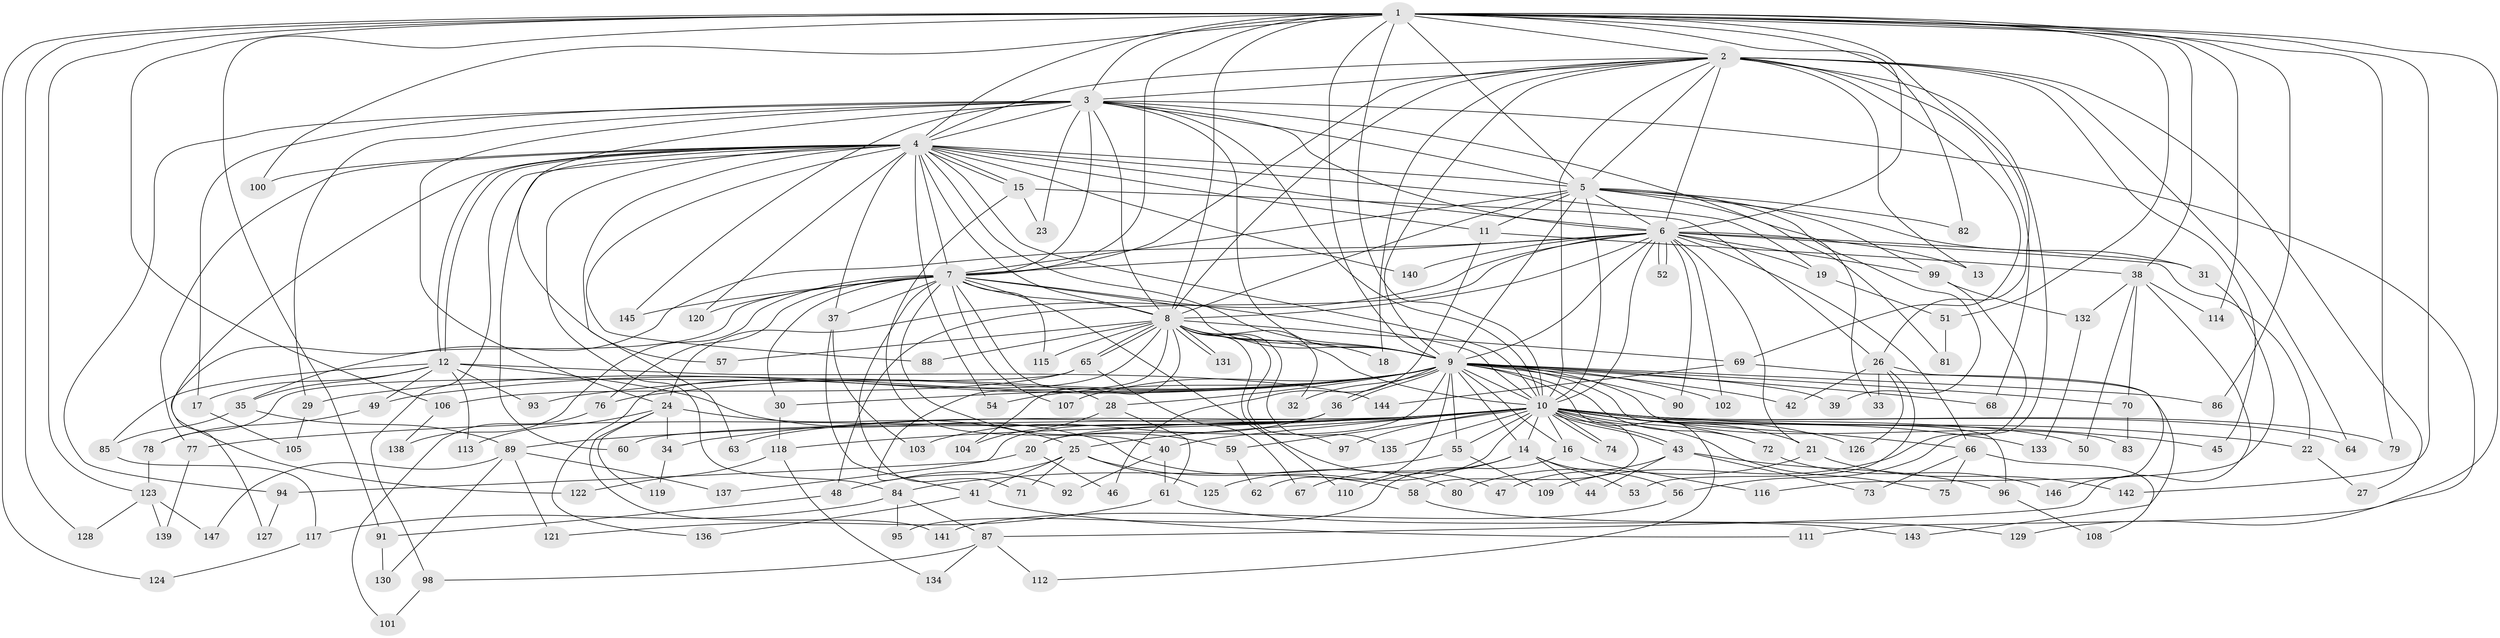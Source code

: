 // coarse degree distribution, {19: 0.021739130434782608, 11: 0.021739130434782608, 12: 0.06521739130434782, 31: 0.021739130434782608, 13: 0.021739130434782608, 20: 0.021739130434782608, 5: 0.08695652173913043, 9: 0.06521739130434782, 16: 0.021739130434782608, 3: 0.13043478260869565, 7: 0.06521739130434782, 4: 0.13043478260869565, 10: 0.021739130434782608, 8: 0.06521739130434782, 6: 0.10869565217391304, 2: 0.13043478260869565}
// Generated by graph-tools (version 1.1) at 2025/49/03/04/25 22:49:38]
// undirected, 147 vertices, 319 edges
graph export_dot {
  node [color=gray90,style=filled];
  1;
  2;
  3;
  4;
  5;
  6;
  7;
  8;
  9;
  10;
  11;
  12;
  13;
  14;
  15;
  16;
  17;
  18;
  19;
  20;
  21;
  22;
  23;
  24;
  25;
  26;
  27;
  28;
  29;
  30;
  31;
  32;
  33;
  34;
  35;
  36;
  37;
  38;
  39;
  40;
  41;
  42;
  43;
  44;
  45;
  46;
  47;
  48;
  49;
  50;
  51;
  52;
  53;
  54;
  55;
  56;
  57;
  58;
  59;
  60;
  61;
  62;
  63;
  64;
  65;
  66;
  67;
  68;
  69;
  70;
  71;
  72;
  73;
  74;
  75;
  76;
  77;
  78;
  79;
  80;
  81;
  82;
  83;
  84;
  85;
  86;
  87;
  88;
  89;
  90;
  91;
  92;
  93;
  94;
  95;
  96;
  97;
  98;
  99;
  100;
  101;
  102;
  103;
  104;
  105;
  106;
  107;
  108;
  109;
  110;
  111;
  112;
  113;
  114;
  115;
  116;
  117;
  118;
  119;
  120;
  121;
  122;
  123;
  124;
  125;
  126;
  127;
  128;
  129;
  130;
  131;
  132;
  133;
  134;
  135;
  136;
  137;
  138;
  139;
  140;
  141;
  142;
  143;
  144;
  145;
  146;
  147;
  1 -- 2;
  1 -- 3;
  1 -- 4;
  1 -- 5;
  1 -- 6;
  1 -- 7;
  1 -- 8;
  1 -- 9;
  1 -- 10;
  1 -- 26;
  1 -- 38;
  1 -- 51;
  1 -- 79;
  1 -- 82;
  1 -- 86;
  1 -- 91;
  1 -- 100;
  1 -- 106;
  1 -- 111;
  1 -- 114;
  1 -- 123;
  1 -- 124;
  1 -- 128;
  1 -- 142;
  2 -- 3;
  2 -- 4;
  2 -- 5;
  2 -- 6;
  2 -- 7;
  2 -- 8;
  2 -- 9;
  2 -- 10;
  2 -- 13;
  2 -- 18;
  2 -- 27;
  2 -- 45;
  2 -- 56;
  2 -- 64;
  2 -- 68;
  2 -- 69;
  3 -- 4;
  3 -- 5;
  3 -- 6;
  3 -- 7;
  3 -- 8;
  3 -- 9;
  3 -- 10;
  3 -- 17;
  3 -- 23;
  3 -- 24;
  3 -- 29;
  3 -- 33;
  3 -- 57;
  3 -- 94;
  3 -- 129;
  3 -- 145;
  4 -- 5;
  4 -- 6;
  4 -- 7;
  4 -- 8;
  4 -- 9;
  4 -- 10;
  4 -- 11;
  4 -- 12;
  4 -- 12;
  4 -- 15;
  4 -- 15;
  4 -- 19;
  4 -- 37;
  4 -- 54;
  4 -- 60;
  4 -- 63;
  4 -- 77;
  4 -- 84;
  4 -- 88;
  4 -- 98;
  4 -- 100;
  4 -- 120;
  4 -- 122;
  4 -- 140;
  5 -- 6;
  5 -- 7;
  5 -- 8;
  5 -- 9;
  5 -- 10;
  5 -- 11;
  5 -- 31;
  5 -- 39;
  5 -- 81;
  5 -- 82;
  5 -- 99;
  6 -- 7;
  6 -- 8;
  6 -- 9;
  6 -- 10;
  6 -- 13;
  6 -- 19;
  6 -- 21;
  6 -- 22;
  6 -- 24;
  6 -- 31;
  6 -- 35;
  6 -- 48;
  6 -- 52;
  6 -- 52;
  6 -- 66;
  6 -- 90;
  6 -- 99;
  6 -- 102;
  6 -- 140;
  7 -- 8;
  7 -- 9;
  7 -- 10;
  7 -- 28;
  7 -- 30;
  7 -- 37;
  7 -- 47;
  7 -- 59;
  7 -- 71;
  7 -- 76;
  7 -- 107;
  7 -- 115;
  7 -- 120;
  7 -- 127;
  7 -- 138;
  7 -- 145;
  8 -- 9;
  8 -- 10;
  8 -- 18;
  8 -- 32;
  8 -- 57;
  8 -- 65;
  8 -- 65;
  8 -- 69;
  8 -- 88;
  8 -- 92;
  8 -- 97;
  8 -- 104;
  8 -- 110;
  8 -- 115;
  8 -- 131;
  8 -- 131;
  8 -- 135;
  8 -- 136;
  9 -- 10;
  9 -- 14;
  9 -- 16;
  9 -- 20;
  9 -- 28;
  9 -- 29;
  9 -- 30;
  9 -- 32;
  9 -- 36;
  9 -- 36;
  9 -- 39;
  9 -- 42;
  9 -- 49;
  9 -- 54;
  9 -- 55;
  9 -- 62;
  9 -- 68;
  9 -- 70;
  9 -- 72;
  9 -- 76;
  9 -- 83;
  9 -- 86;
  9 -- 90;
  9 -- 93;
  9 -- 96;
  9 -- 102;
  9 -- 107;
  9 -- 112;
  10 -- 14;
  10 -- 16;
  10 -- 20;
  10 -- 21;
  10 -- 22;
  10 -- 25;
  10 -- 34;
  10 -- 40;
  10 -- 43;
  10 -- 43;
  10 -- 45;
  10 -- 50;
  10 -- 55;
  10 -- 58;
  10 -- 59;
  10 -- 60;
  10 -- 63;
  10 -- 64;
  10 -- 66;
  10 -- 72;
  10 -- 74;
  10 -- 74;
  10 -- 75;
  10 -- 77;
  10 -- 79;
  10 -- 89;
  10 -- 97;
  10 -- 118;
  10 -- 125;
  10 -- 126;
  10 -- 133;
  10 -- 135;
  11 -- 38;
  11 -- 46;
  12 -- 17;
  12 -- 35;
  12 -- 49;
  12 -- 80;
  12 -- 85;
  12 -- 93;
  12 -- 113;
  12 -- 144;
  14 -- 44;
  14 -- 53;
  14 -- 56;
  14 -- 67;
  14 -- 110;
  15 -- 23;
  15 -- 26;
  15 -- 40;
  16 -- 95;
  16 -- 116;
  17 -- 105;
  19 -- 51;
  20 -- 46;
  20 -- 94;
  21 -- 80;
  21 -- 142;
  22 -- 27;
  24 -- 25;
  24 -- 34;
  24 -- 113;
  24 -- 119;
  24 -- 141;
  25 -- 41;
  25 -- 48;
  25 -- 58;
  25 -- 71;
  25 -- 125;
  26 -- 33;
  26 -- 42;
  26 -- 53;
  26 -- 126;
  26 -- 146;
  28 -- 61;
  28 -- 104;
  29 -- 105;
  30 -- 118;
  31 -- 116;
  34 -- 119;
  35 -- 85;
  35 -- 89;
  36 -- 103;
  36 -- 137;
  37 -- 41;
  37 -- 103;
  38 -- 50;
  38 -- 70;
  38 -- 87;
  38 -- 114;
  38 -- 132;
  40 -- 61;
  40 -- 92;
  41 -- 111;
  41 -- 136;
  43 -- 44;
  43 -- 47;
  43 -- 73;
  43 -- 96;
  48 -- 91;
  49 -- 78;
  51 -- 81;
  55 -- 84;
  55 -- 109;
  56 -- 141;
  58 -- 129;
  59 -- 62;
  61 -- 121;
  61 -- 143;
  65 -- 67;
  65 -- 78;
  65 -- 106;
  66 -- 73;
  66 -- 75;
  66 -- 108;
  69 -- 143;
  69 -- 144;
  70 -- 83;
  72 -- 146;
  76 -- 101;
  77 -- 139;
  78 -- 123;
  84 -- 87;
  84 -- 95;
  84 -- 117;
  85 -- 117;
  87 -- 98;
  87 -- 112;
  87 -- 134;
  89 -- 121;
  89 -- 130;
  89 -- 137;
  89 -- 147;
  91 -- 130;
  94 -- 127;
  96 -- 108;
  98 -- 101;
  99 -- 109;
  99 -- 132;
  106 -- 138;
  117 -- 124;
  118 -- 122;
  118 -- 134;
  123 -- 128;
  123 -- 139;
  123 -- 147;
  132 -- 133;
}
